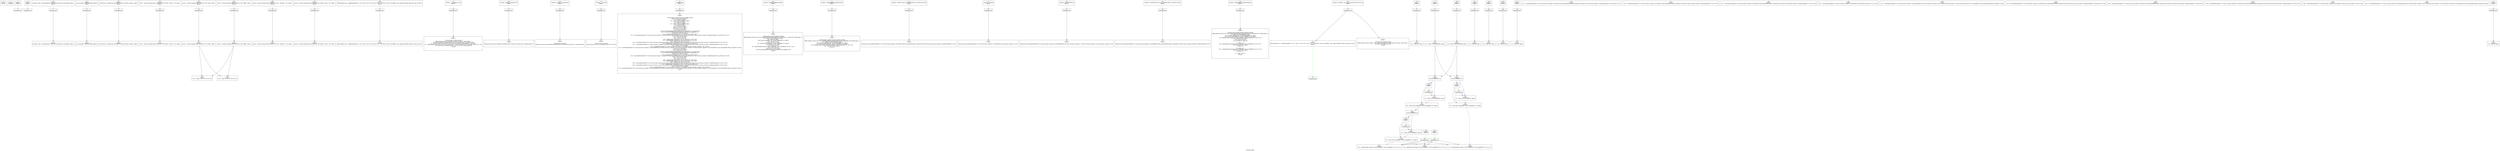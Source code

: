 digraph "constraint_graph" {
	label="constraint_graph";

	Node0x27a7760 [shape=record,label="{0\n\<Empty\>\ni8* null\n\n}"];
	Node0x27ba5c0 [shape=record,label="{1\n\<Empty\>\ni8* undef\n\n}"];
	Node0x27b4580 [shape=record,label="{2\n\<Empty\>\nOffset:0\n\n}"];
	Node0x27b4580 -> Node0x27a8040[color=green];
	Node0x27a8040 [shape=record,label="{3\nanonymous ptr\n}"];
	Node0x27b32a0 [shape=record,label="{4\n\<Empty\>\nOffset:0\n\n}"];
	Node0x27b32a0 -> Node0x27b3450[color=green];
	Node0x27b3450 [shape=record,label="{5\nanonymous ptr\n}"];
	Node0x27a6e90 [shape=record,label="{6\n\<Empty\>\n@_ZStL8__ioinit = internal global %\"class.std::ios_base::Init\" zeroinitializer, align 1\nOffset:0\n\n}"];
	Node0x27a6e90 -> Node0x27a57a0[color=green];
	Node0x27a57a0 [shape=record,label="{7\nanonymous ptr\n}"];
	Node0x27a57a0 -> Node0x27a6050;
	Node0x27a6050 [shape=record,label="{8\n\<Empty\>\n@_ZStL8__ioinit = internal global %\"class.std::ios_base::Init\" zeroinitializer, align 1\n\n}"];
	Node0x27bdee0 [shape=record,label="{9\n\<Empty\>\n@__dso_handle = external hidden global i8\nOffset:0\n\n}"];
	Node0x27bdee0 -> Node0x27be090[color=green];
	Node0x27be090 [shape=record,label="{10\nanonymous ptr\n}"];
	Node0x27be090 -> Node0x27be670;
	Node0x27be670 [shape=record,label="{11\n\<Empty\>\n@__dso_handle = external hidden global i8\n\n}"];
	Node0x27bfc60 [shape=record,label="{12\n\<Empty\>\n@_ZSt4cout = external dso_local global %\"class.std::basic_ostream\", align 8\nOffset:0\n\n}"];
	Node0x27bfc60 -> Node0x27bfe10[color=green];
	Node0x27bfe10 [shape=record,label="{13\nanonymous ptr\n}"];
	Node0x27bfe10 -> Node0x27c03f0;
	Node0x27c03f0 [shape=record,label="{14\n\<Empty\>\n@_ZSt4cout = external dso_local global %\"class.std::basic_ostream\", align 8\n\n}"];
	Node0x27c09d0 [shape=record,label="{15\n\<Empty\>\n@.str = private unnamed_addr constant [18 x i8] c\"Bulb 1: Status = \\00\", align 1\nOffset:0\n\n}"];
	Node0x27c09d0 -> Node0x27c0b80[color=green];
	Node0x27c0b80 [shape=record,label="{16\nanonymous ptr\n}"];
	Node0x27c0b80 -> Node0x27c1de0;
	Node0x27c1de0 [shape=record,label="{17\n\<Empty\>\n@.str = private unnamed_addr constant [18 x i8] c\"Bulb 1: Status = \\00\", align 1\n\n}"];
	Node0x27c23c0 [shape=record,label="{18\n\<Empty\>\n@.str.1 = private unnamed_addr constant [3 x i8] c\"on\\00\", align 1\nOffset:0\n\n}"];
	Node0x27c23c0 -> Node0x27c2570[color=green];
	Node0x27c2570 [shape=record,label="{19\nanonymous ptr\n}"];
	Node0x27c2570 -> Node0x27c2b50;
	Node0x27c2b50 [shape=record,label="{20\n\<Empty\>\n@.str.1 = private unnamed_addr constant [3 x i8] c\"on\\00\", align 1\n\n}"];
	Node0x27c2b50 -> Node0x27de7e0;
	Node0x27c2b50 -> Node0x27dd730;
	Node0x27c3130 [shape=record,label="{21\n\<Empty\>\n@.str.2 = private unnamed_addr constant [4 x i8] c\"off\\00\", align 1\nOffset:0\n\n}"];
	Node0x27c3130 -> Node0x27c32e0[color=green];
	Node0x27c32e0 [shape=record,label="{22\nanonymous ptr\n}"];
	Node0x27c32e0 -> Node0x27c38c0;
	Node0x27c38c0 [shape=record,label="{23\n\<Empty\>\n@.str.2 = private unnamed_addr constant [4 x i8] c\"off\\00\", align 1\n\n}"];
	Node0x27c38c0 -> Node0x27de7e0;
	Node0x27c38c0 -> Node0x27dd730;
	Node0x27c3ea0 [shape=record,label="{24\n\<Empty\>\n@.str.3 = private unnamed_addr constant [15 x i8] c\", Intensity = \\00\", align 1\nOffset:0\n\n}"];
	Node0x27c3ea0 -> Node0x27c4050[color=green];
	Node0x27c4050 [shape=record,label="{25\nanonymous ptr\n}"];
	Node0x27c4050 -> Node0x27c4630;
	Node0x27c4630 [shape=record,label="{26\n\<Empty\>\n@.str.3 = private unnamed_addr constant [15 x i8] c\", Intensity = \\00\", align 1\n\n}"];
	Node0x27c4c10 [shape=record,label="{27\n\<Empty\>\n@.str.4 = private unnamed_addr constant [18 x i8] c\"Bulb 2: Status = \\00\", align 1\nOffset:0\n\n}"];
	Node0x27c4c10 -> Node0x27c4dc0[color=green];
	Node0x27c4dc0 [shape=record,label="{28\nanonymous ptr\n}"];
	Node0x27c4dc0 -> Node0x27c53a0;
	Node0x27c53a0 [shape=record,label="{29\n\<Empty\>\n@.str.4 = private unnamed_addr constant [18 x i8] c\"Bulb 2: Status = \\00\", align 1\n\n}"];
	Node0x27c5980 [shape=record,label="{30\n\<Empty\>\n@llvm.global_ctors = appending global [1 x \{ i32, void ()*, i8* \}] [\{ i32, void ()*, i8* \} \{ i32 65535, void ()* @_GLOBAL__sub_I_zipper_directflow_bulb_struct.cpp, i8* null \}]\nOffset:0\n\n}"];
	Node0x27c5980 -> Node0x27c5b30[color=green];
	Node0x27c5b30 [shape=record,label="{31\nanonymous ptr\n}"];
	Node0x27c5b30 -> Node0x27c63b0;
	Node0x27c63b0 [shape=record,label="{32\n\<Empty\>\n@llvm.global_ctors = appending global [1 x \{ i32, void ()*, i8* \}] [\{ i32, void ()*, i8* \} \{ i32 65535, void ()* @_GLOBAL__sub_I_zipper_directflow_bulb_struct.cpp, i8* null \}]\n\n}"];
	Node0x27bd4f0 [shape=record,label="{33\n\<Empty\>__cxx_global_var_init\nOffset:0\n\n}"];
	Node0x27bd4f0 -> Node0x27bd6a0[color=green];
	Node0x27bd6a0 [shape=record,label="{34\nanonymous ptr\n}"];
	Node0x27bd6a0 -> Node0x27c8e80;
	Node0x27c8e80 [shape=record,label="{35\n\<Empty\>\n\n; Function Attrs: noinline uwtable\ndefine internal void @__cxx_global_var_init() #0 section \".text.startup\" \{\n  call void @_ZNSt8ios_base4InitC1Ev(%\"class.std::ios_base::Init\"* @_ZStL8__ioinit)\n  %1 = bitcast void (%\"class.std::ios_base::Init\"*)* @_ZNSt8ios_base4InitD1Ev to void (i8*)*\n  %2 = getelementptr inbounds %\"class.std::ios_base::Init\", %\"class.std::ios_base::Init\"* @_ZStL8__ioinit, i32 0, i32 0\n  %3 = call i32 @__cxa_atexit(void (i8*)* %1, i8* %2, i8* @__dso_handle) #3\n  ret void\n\}\n\n\n}"];
	Node0x27c9460 [shape=record,label="{36\n\<Empty\>_ZNSt8ios_base4InitC1Ev\nOffset:0\n\n}"];
	Node0x27c9460 -> Node0x27c9610[color=green];
	Node0x27c9610 [shape=record,label="{37\nanonymous ptr\n}"];
	Node0x27c9610 -> Node0x27c9bf0;
	Node0x27c9bf0 [shape=record,label="{38\n\<Empty\>\n\ndeclare dso_local void @_ZNSt8ios_base4InitC1Ev(%\"class.std::ios_base::Init\"*) unnamed_addr #1\n\n\n}"];
	Node0x27ca1d0 [shape=record,label="{39\n\<Empty\>_ZNSt8ios_base4InitD1Ev\nOffset:0\n\n}"];
	Node0x27ca1d0 -> Node0x27ca380[color=green];
	Node0x27ca380 [shape=record,label="{40\nanonymous ptr\n}"];
	Node0x27ca380 -> Node0x27ca960;
	Node0x27ca960 [shape=record,label="{41\n\<Empty\>\n\n; Function Attrs: nounwind\ndeclare dso_local void @_ZNSt8ios_base4InitD1Ev(%\"class.std::ios_base::Init\"*) unnamed_addr #2\n\n\n}"];
	Node0x27caf40 [shape=record,label="{42\n\<Empty\>__cxa_atexit\nOffset:0\n\n}"];
	Node0x27caf40 -> Node0x27cb0f0[color=green];
	Node0x27cb0f0 [shape=record,label="{43\nanonymous ptr\n}"];
	Node0x27cb0f0 -> Node0x27cb6d0;
	Node0x27cb6d0 [shape=record,label="{44\n\<Empty\>\n\n; Function Attrs: nounwind\ndeclare dso_local i32 @__cxa_atexit(void (i8*)*, i8*, i8*) #3\n\n\n}"];
	Node0x27cbcb0 [shape=record,label="{45\n\<Empty\>main\nOffset:0\n\n}"];
	Node0x27cbcb0 -> Node0x27cbe60[color=green];
	Node0x27cbe60 [shape=record,label="{46\nanonymous ptr\n}"];
	Node0x27cbe60 -> Node0x27cc440;
	Node0x27cc440 [shape=record,label="{47\n\<Empty\>\n\n; Function Attrs: noinline norecurse optnone uwtable\ndefine dso_local i32 @main() #4 \{\n  %1 = alloca i32, align 4\n  %2 = alloca %struct.LightBulb, align 4\n  %3 = alloca i8, align 1\n  %4 = alloca i32, align 4\n  %5 = alloca %struct.LightBulb, align 4\n  %6 = alloca i8, align 1\n  %7 = alloca i32, align 4\n  store i32 0, i32* %1, align 4\n  store i8 1, i8* %3, align 1\n  %8 = load i8, i8* %3, align 1\n  %9 = trunc i8 %8 to i1\n  call void @_ZN9LightBulb9setStatusEb(%struct.LightBulb* %2, i1 zeroext %9)\n  %10 = call i32 @_ZNK9LightBulb12getIntensityEv(%struct.LightBulb* %2)\n  store i32 %10, i32* %4, align 4\n  %11 = getelementptr inbounds [18 x i8], [18 x i8]* @.str, i64 0, i64 0\n  %12 = call dereferenceable(272) %\"class.std::basic_ostream\"* @_ZStlsISt11char_traitsIcEERSt13basic_ostreamIcT_ES5_PKc(%\"class.std::basic_ostream\"* dereferenceable(272) @_ZSt4cout, i8* %11)\n  %13 = load i8, i8* %3, align 1\n  %14 = trunc i8 %13 to i1\n  %15 = zext i1 %14 to i64\n  %16 = getelementptr inbounds [3 x i8], [3 x i8]* @.str.1, i64 0, i64 0\n  %17 = getelementptr inbounds [4 x i8], [4 x i8]* @.str.2, i64 0, i64 0\n  %18 = select i1 %14, i8* %16, i8* %17\n  %19 = call dereferenceable(272) %\"class.std::basic_ostream\"* @_ZStlsISt11char_traitsIcEERSt13basic_ostreamIcT_ES5_PKc(%\"class.std::basic_ostream\"* dereferenceable(272) %12, i8* %18)\n  %20 = getelementptr inbounds [15 x i8], [15 x i8]* @.str.3, i64 0, i64 0\n  %21 = call dereferenceable(272) %\"class.std::basic_ostream\"* @_ZStlsISt11char_traitsIcEERSt13basic_ostreamIcT_ES5_PKc(%\"class.std::basic_ostream\"* dereferenceable(272) %19, i8* %20)\n  %22 = load i32, i32* %4, align 4\n  %23 = call dereferenceable(272) %\"class.std::basic_ostream\"* @_ZNSolsEi(%\"class.std::basic_ostream\"* %21, i32 %22)\n  %24 = call dereferenceable(272) %\"class.std::basic_ostream\"* @_ZNSolsEPFRSoS_E(%\"class.std::basic_ostream\"* %23, %\"class.std::basic_ostream\"* (%\"class.std::basic_ostream\"*)* @_ZSt4endlIcSt11char_traitsIcEERSt13basic_ostreamIT_T0_ES6_)\n  store i8 0, i8* %6, align 1\n  %25 = load i8, i8* %6, align 1\n  %26 = trunc i8 %25 to i1\n  call void @_ZN9LightBulb9setStatusEb(%struct.LightBulb* %5, i1 zeroext %26)\n  %27 = call i32 @_ZNK9LightBulb12getIntensityEv(%struct.LightBulb* %5)\n  store i32 %27, i32* %7, align 4\n  %28 = getelementptr inbounds [18 x i8], [18 x i8]* @.str.4, i64 0, i64 0\n  %29 = call dereferenceable(272) %\"class.std::basic_ostream\"* @_ZStlsISt11char_traitsIcEERSt13basic_ostreamIcT_ES5_PKc(%\"class.std::basic_ostream\"* dereferenceable(272) @_ZSt4cout, i8* %28)\n  %30 = load i8, i8* %6, align 1\n  %31 = trunc i8 %30 to i1\n  %32 = zext i1 %31 to i64\n  %33 = getelementptr inbounds [4 x i8], [4 x i8]* @.str.2, i64 0, i64 0\n  %34 = getelementptr inbounds [3 x i8], [3 x i8]* @.str.1, i64 0, i64 0\n  %35 = select i1 %31, i8* %33, i8* %34\n  %36 = call dereferenceable(272) %\"class.std::basic_ostream\"* @_ZStlsISt11char_traitsIcEERSt13basic_ostreamIcT_ES5_PKc(%\"class.std::basic_ostream\"* dereferenceable(272) %29, i8* %35)\n  %37 = getelementptr inbounds [15 x i8], [15 x i8]* @.str.3, i64 0, i64 0\n  %38 = call dereferenceable(272) %\"class.std::basic_ostream\"* @_ZStlsISt11char_traitsIcEERSt13basic_ostreamIcT_ES5_PKc(%\"class.std::basic_ostream\"* dereferenceable(272) %36, i8* %37)\n  %39 = load i32, i32* %7, align 4\n  %40 = call dereferenceable(272) %\"class.std::basic_ostream\"* @_ZNSolsEi(%\"class.std::basic_ostream\"* %38, i32 %39)\n  %41 = call dereferenceable(272) %\"class.std::basic_ostream\"* @_ZNSolsEPFRSoS_E(%\"class.std::basic_ostream\"* %40, %\"class.std::basic_ostream\"* (%\"class.std::basic_ostream\"*)* @_ZSt4endlIcSt11char_traitsIcEERSt13basic_ostreamIT_T0_ES6_)\n  ret i32 0\n\}\n\n\n}"];
	Node0x27cca20 [shape=record,label="{48\n\<Empty\>_ZN9LightBulb9setStatusEb\nOffset:0\n\n}"];
	Node0x27cca20 -> Node0x27ccbd0[color=green];
	Node0x27ccbd0 [shape=record,label="{49\nanonymous ptr\n}"];
	Node0x27ccbd0 -> Node0x27cd1b0;
	Node0x27cd1b0 [shape=record,label="{50\n\<Empty\>\n\n; Function Attrs: noinline optnone uwtable\ndefine linkonce_odr dso_local void @_ZN9LightBulb9setStatusEb(%struct.LightBulb*, i1 zeroext) #5 comdat align 2 \{\n  %3 = alloca %struct.LightBulb*, align 8\n  %4 = alloca i8, align 1\n  store %struct.LightBulb* %0, %struct.LightBulb** %3, align 8\n  %5 = zext i1 %1 to i8\n  store i8 %5, i8* %4, align 1\n  %6 = load %struct.LightBulb*, %struct.LightBulb** %3, align 8\n  %7 = load i8, i8* %4, align 1\n  %8 = trunc i8 %7 to i1\n  %9 = getelementptr inbounds %struct.LightBulb, %struct.LightBulb* %6, i32 0, i32 0\n  %10 = zext i1 %8 to i8\n  store i8 %10, i8* %9, align 4\n  call void @_ZN9LightBulb15adjustIntensityEv(%struct.LightBulb* %6)\n  ret void\n\}\n\n\n}"];
	Node0x27cd790 [shape=record,label="{51\n\<Empty\>_ZNK9LightBulb12getIntensityEv\nOffset:0\n\n}"];
	Node0x27cd790 -> Node0x27cd940[color=green];
	Node0x27cd940 [shape=record,label="{52\nanonymous ptr\n}"];
	Node0x27cd940 -> Node0x27cdf20;
	Node0x27cdf20 [shape=record,label="{53\n\<Empty\>\n\n; Function Attrs: noinline nounwind optnone uwtable\ndefine linkonce_odr dso_local i32 @_ZNK9LightBulb12getIntensityEv(%struct.LightBulb*) #6 comdat align 2 \{\n  %2 = alloca %struct.LightBulb*, align 8\n  store %struct.LightBulb* %0, %struct.LightBulb** %2, align 8\n  %3 = load %struct.LightBulb*, %struct.LightBulb** %2, align 8\n  %4 = getelementptr inbounds %struct.LightBulb, %struct.LightBulb* %3, i32 0, i32 1\n  %5 = load i32, i32* %4, align 4\n  ret i32 %5\n\}\n\n\n}"];
	Node0x27ce500 [shape=record,label="{54\n\<Empty\>_ZStlsISt11char_traitsIcEERSt13basic_ostreamIcT_ES5_PKc\nOffset:0\n\n}"];
	Node0x27ce500 -> Node0x27ce6b0[color=green];
	Node0x27ce6b0 [shape=record,label="{55\nanonymous ptr\n}"];
	Node0x27ce6b0 -> Node0x27cef30;
	Node0x27cef30 [shape=record,label="{56\n\<Empty\>\n\ndeclare dso_local dereferenceable(272) %\"class.std::basic_ostream\"* @_ZStlsISt11char_traitsIcEERSt13basic_ostreamIcT_ES5_PKc(%\"class.std::basic_ostream\"* dereferenceable(272), i8*) #1\n\n\n}"];
	Node0x27cf510 [shape=record,label="{57\n\<Empty\>_ZNSolsEi\nOffset:0\n\n}"];
	Node0x27cf510 -> Node0x27cf6c0[color=green];
	Node0x27cf6c0 [shape=record,label="{58\nanonymous ptr\n}"];
	Node0x27cf6c0 -> Node0x27cff40;
	Node0x27cff40 [shape=record,label="{59\n\<Empty\>\n\ndeclare dso_local dereferenceable(272) %\"class.std::basic_ostream\"* @_ZNSolsEi(%\"class.std::basic_ostream\"*, i32) #1\n\n\n}"];
	Node0x27d0520 [shape=record,label="{60\n\<Empty\>_ZNSolsEPFRSoS_E\nOffset:0\n\n}"];
	Node0x27d0520 -> Node0x27d06d0[color=green];
	Node0x27d06d0 [shape=record,label="{61\nanonymous ptr\n}"];
	Node0x27d06d0 -> Node0x27d0f50;
	Node0x27d0f50 [shape=record,label="{62\n\<Empty\>\n\ndeclare dso_local dereferenceable(272) %\"class.std::basic_ostream\"* @_ZNSolsEPFRSoS_E(%\"class.std::basic_ostream\"*, %\"class.std::basic_ostream\"* (%\"class.std::basic_ostream\"*)*) #1\n\n\n}"];
	Node0x27d1530 [shape=record,label="{63\n\<Empty\>_ZSt4endlIcSt11char_traitsIcEERSt13basic_ostreamIT_T0_ES6_\nOffset:0\n\n}"];
	Node0x27d1530 -> Node0x27d16e0[color=green];
	Node0x27d16e0 [shape=record,label="{64\nanonymous ptr\n}"];
	Node0x27d16e0 -> Node0x27b2500;
	Node0x27b2500 [shape=record,label="{65\n\<Empty\>\n\ndeclare dso_local dereferenceable(272) %\"class.std::basic_ostream\"* @_ZSt4endlIcSt11char_traitsIcEERSt13basic_ostreamIT_T0_ES6_(%\"class.std::basic_ostream\"* dereferenceable(272)) #1\n\n\n}"];
	Node0x27d0cb0 [shape=record,label="{66\n\<Empty\>_ZN9LightBulb15adjustIntensityEv\nOffset:0\n\n}"];
	Node0x27d0cb0 -> Node0x27b3ac0[color=green];
	Node0x27b3ac0 [shape=record,label="{67\nanonymous ptr\n}"];
	Node0x27b3ac0 -> Node0x27c6bd0;
	Node0x27c6bd0 [shape=record,label="{68\n\<Empty\>\n\n; Function Attrs: noinline nounwind optnone uwtable\ndefine linkonce_odr dso_local void @_ZN9LightBulb15adjustIntensityEv(%struct.LightBulb*) #6 comdat align 2 \{\n  %2 = alloca %struct.LightBulb*, align 8\n  store %struct.LightBulb* %0, %struct.LightBulb** %2, align 8\n  %3 = load %struct.LightBulb*, %struct.LightBulb** %2, align 8\n  %4 = getelementptr inbounds %struct.LightBulb, %struct.LightBulb* %3, i32 0, i32 0\n  %5 = load i8, i8* %4, align 4\n  %6 = trunc i8 %5 to i1\n  br i1 %6, label %7, label %9\n\n7:                                                ; preds = %1\n  %8 = getelementptr inbounds %struct.LightBulb, %struct.LightBulb* %3, i32 0, i32 1\n  store i32 100, i32* %8, align 4\n  br label %11\n\n9:                                                ; preds = %1\n  %10 = getelementptr inbounds %struct.LightBulb, %struct.LightBulb* %3, i32 0, i32 1\n  store i32 0, i32* %10, align 4\n  br label %11\n\n11:                                               ; preds = %9, %7\n  ret void\n\}\n\n\n}"];
	Node0x27b3c80 [shape=record,label="{69\n\<Empty\>_GLOBAL__sub_I_zipper_directflow_bulb_struct.cpp\nOffset:0\n\n}"];
	Node0x27b3c80 -> Node0x27c1570[color=green];
	Node0x27c1570 [shape=record,label="{70\nanonymous ptr\n}"];
	Node0x27c1570 -> Node0x27c8640;
	Node0x27c1570 -> Node0x27c6d90;
	Node0x27c6d90 [shape=record,label="{71\n\<Empty\>\n\n; Function Attrs: noinline uwtable\ndefine internal void @_GLOBAL__sub_I_zipper_directflow_bulb_struct.cpp() #0 section \".text.startup\" \{\n  call void @__cxx_global_var_init()\n  ret void\n\}\n\n\n}"];
	Node0x27c8640 [shape=record,label="{72\n\<Empty\>\n@llvm.global_ctors = appending global [1 x \{ i32, void ()*, i8* \}] [\{ i32, void ()*, i8* \} \{ i32 65535, void ()* @_GLOBAL__sub_I_zipper_directflow_bulb_struct.cpp, i8* null \}]\nOffset:8\n\n}"];
	Node0x27c8640 -> Node0x27c87f0[color=green];
	Node0x27c87f0 [shape=record,label="{73\nanonymous ptr\n}"];
	Node0x27d6b00 [shape=record,label="{74\n\<Empty\>\nOffset:0\n\n}"];
	Node0x27d6b00 -> Node0x27d6cb0[color=green];
	Node0x27d6cb0 [shape=record,label="{75\nanonymous ptr\n}"];
	Node0x27d6cb0 -> Node0x27d7290;
	Node0x27d7290 [shape=record,label="{76\n\<Empty\>\n  %1 = alloca i32, align 4\n\n}"];
	Node0x27d7870 [shape=record,label="{77\n\<Empty\>\nOffset:0\n\n}"];
	Node0x27d7870 -> Node0x27d7a20[color=green];
	Node0x27d7a20 [shape=record,label="{78\nanonymous ptr\n}"];
	Node0x27d7a20 -> Node0x27d8000;
	Node0x27d8000 [shape=record,label="{79\n\<Empty\>\n  %2 = alloca %struct.LightBulb, align 4\n\n}"];
	Node0x27d8000 -> Node0x27df5c0;
	Node0x27d8000 -> Node0x27e26c0;
	Node0x27d85e0 [shape=record,label="{80\n\<Empty\>\nOffset:0\n\n}"];
	Node0x27d85e0 -> Node0x27d8790[color=green];
	Node0x27d8790 [shape=record,label="{81\nanonymous ptr\n}"];
	Node0x27d8790 -> Node0x27d8d70;
	Node0x27d8d70 [shape=record,label="{82\n\<Empty\>\n  %3 = alloca i8, align 1\n\n}"];
	Node0x27d9350 [shape=record,label="{83\n\<Empty\>\nOffset:0\n\n}"];
	Node0x27d9350 -> Node0x27d9500[color=green];
	Node0x27d9500 [shape=record,label="{84\nanonymous ptr\n}"];
	Node0x27d9500 -> Node0x27d9d80;
	Node0x27d9d80 [shape=record,label="{85\n\<Empty\>\n  %4 = alloca i32, align 4\n\n}"];
	Node0x27da360 [shape=record,label="{86\n\<Empty\>\nOffset:0\n\n}"];
	Node0x27da360 -> Node0x27da510[color=green];
	Node0x27da510 [shape=record,label="{87\nanonymous ptr\n}"];
	Node0x27da510 -> Node0x27dad90;
	Node0x27dad90 [shape=record,label="{88\n\<Empty\>\n  %5 = alloca %struct.LightBulb, align 4\n\n}"];
	Node0x27dad90 -> Node0x27df5c0;
	Node0x27dad90 -> Node0x27e26c0;
	Node0x27db370 [shape=record,label="{89\n\<Empty\>\nOffset:0\n\n}"];
	Node0x27db370 -> Node0x27db520[color=green];
	Node0x27db520 [shape=record,label="{90\nanonymous ptr\n}"];
	Node0x27db520 -> Node0x27dbf80;
	Node0x27dbf80 [shape=record,label="{91\n\<Empty\>\n  %6 = alloca i8, align 1\n\n}"];
	Node0x27dc560 [shape=record,label="{92\n\<Empty\>\nOffset:0\n\n}"];
	Node0x27dc560 -> Node0x27dc710[color=green];
	Node0x27dc710 [shape=record,label="{93\nanonymous ptr\n}"];
	Node0x27dc710 -> Node0x27dcf90;
	Node0x27dcf90 [shape=record,label="{94\n\<Empty\>\n  %7 = alloca i32, align 4\n\n}"];
	Node0x27dd570 [shape=record,label="{95\n\<Empty\>\n  %12 = call dereferenceable(272) %\"class.std::basic_ostream\"* @_ZStlsISt11char_traitsIcEERSt13basic_ostreamIcT_ES5_PKc(%\"class.std::basic_ostream\"* dereferenceable(272) @_ZSt4cout, i8* %11)\n\n}"];
	Node0x27dd730 [shape=record,label="{96\n\<Empty\>\n  %18 = select i1 %14, i8* %16, i8* %17\n\n}"];
	Node0x27ddf20 [shape=record,label="{97\n\<Empty\>\n  %19 = call dereferenceable(272) %\"class.std::basic_ostream\"* @_ZStlsISt11char_traitsIcEERSt13basic_ostreamIcT_ES5_PKc(%\"class.std::basic_ostream\"* dereferenceable(272) %12, i8* %18)\n\n}"];
	Node0x27de0e0 [shape=record,label="{98\n\<Empty\>\n  %21 = call dereferenceable(272) %\"class.std::basic_ostream\"* @_ZStlsISt11char_traitsIcEERSt13basic_ostreamIcT_ES5_PKc(%\"class.std::basic_ostream\"* dereferenceable(272) %19, i8* %20)\n\n}"];
	Node0x27de2a0 [shape=record,label="{99\n\<Empty\>\n  %23 = call dereferenceable(272) %\"class.std::basic_ostream\"* @_ZNSolsEi(%\"class.std::basic_ostream\"* %21, i32 %22)\n\n}"];
	Node0x27de460 [shape=record,label="{100\n\<Empty\>\n  %24 = call dereferenceable(272) %\"class.std::basic_ostream\"* @_ZNSolsEPFRSoS_E(%\"class.std::basic_ostream\"* %23, %\"class.std::basic_ostream\"* (%\"class.std::basic_ostream\"*)* @_ZSt4endlIcSt11char_traitsIcEERSt13basic_ostreamIT_T0_ES6_)\n\n}"];
	Node0x27de620 [shape=record,label="{101\n\<Empty\>\n  %29 = call dereferenceable(272) %\"class.std::basic_ostream\"* @_ZStlsISt11char_traitsIcEERSt13basic_ostreamIcT_ES5_PKc(%\"class.std::basic_ostream\"* dereferenceable(272) @_ZSt4cout, i8* %28)\n\n}"];
	Node0x27de7e0 [shape=record,label="{102\n\<Empty\>\n  %35 = select i1 %31, i8* %33, i8* %34\n\n}"];
	Node0x27debb0 [shape=record,label="{103\n\<Empty\>\n  %36 = call dereferenceable(272) %\"class.std::basic_ostream\"* @_ZStlsISt11char_traitsIcEERSt13basic_ostreamIcT_ES5_PKc(%\"class.std::basic_ostream\"* dereferenceable(272) %29, i8* %35)\n\n}"];
	Node0x27ded70 [shape=record,label="{104\n\<Empty\>\n  %38 = call dereferenceable(272) %\"class.std::basic_ostream\"* @_ZStlsISt11char_traitsIcEERSt13basic_ostreamIcT_ES5_PKc(%\"class.std::basic_ostream\"* dereferenceable(272) %36, i8* %37)\n\n}"];
	Node0x27def30 [shape=record,label="{105\n\<Empty\>\n  %40 = call dereferenceable(272) %\"class.std::basic_ostream\"* @_ZNSolsEi(%\"class.std::basic_ostream\"* %38, i32 %39)\n\n}"];
	Node0x27df0f0 [shape=record,label="{106\n\<Empty\>\n  %41 = call dereferenceable(272) %\"class.std::basic_ostream\"* @_ZNSolsEPFRSoS_E(%\"class.std::basic_ostream\"* %40, %\"class.std::basic_ostream\"* (%\"class.std::basic_ostream\"*)* @_ZSt4endlIcSt11char_traitsIcEERSt13basic_ostreamIT_T0_ES6_)\n\n}"];
	Node0x27df5c0 [shape=record,label="{107\n\<Empty\>\n%struct.LightBulb* %0\n\n}"];
	Node0x27df5c0 -> Node0x27df780;
	Node0x27df5c0 -> Node0x27e01b0[color=blue];
	Node0x27df780 [shape=record,label="{108\n\<Empty\>\nOffset:0\n\n}"];
	Node0x27df780 -> Node0x27df930[color=green];
	Node0x27df780 -> Node0x27e1bc0;
	Node0x27df930 [shape=record,label="{109\nanonymous ptr\n}"];
	Node0x27df930 -> Node0x27e01b0;
	Node0x27e01b0 [shape=record,label="{110\n\<Empty\>\n  %3 = alloca %struct.LightBulb*, align 8\n\n}"];
	Node0x27e01b0 -> Node0x27e1bc0[color=red];
	Node0x27e0790 [shape=record,label="{111\n\<Empty\>\nOffset:0\n\n}"];
	Node0x27e0790 -> Node0x27e0940[color=green];
	Node0x27e0940 [shape=record,label="{112\nanonymous ptr\n}"];
	Node0x27e0940 -> Node0x27e11c0;
	Node0x27e11c0 [shape=record,label="{113\n\<Empty\>\n  %4 = alloca i8, align 1\n\n}"];
	Node0x27e1bc0 [shape=record,label="{114\n\<Empty\>\n  %6 = load %struct.LightBulb*, %struct.LightBulb** %3, align 8\n\n}"];
	Node0x27e1bc0 -> Node0x27e5650;
	Node0x27e26c0 [shape=record,label="{115\n\<Empty\>\n%struct.LightBulb* %0\n\n}"];
	Node0x27e26c0 -> Node0x27e2880;
	Node0x27e26c0 -> Node0x27e32b0[color=blue];
	Node0x27e2880 [shape=record,label="{116\n\<Empty\>\nOffset:0\n\n}"];
	Node0x27e2880 -> Node0x27e2a30[color=green];
	Node0x27e2880 -> Node0x27e3cb0;
	Node0x27e2a30 [shape=record,label="{117\nanonymous ptr\n}"];
	Node0x27e2a30 -> Node0x27e32b0;
	Node0x27e32b0 [shape=record,label="{118\n\<Empty\>\n  %2 = alloca %struct.LightBulb*, align 8\n\n}"];
	Node0x27e32b0 -> Node0x27e3cb0[color=red];
	Node0x27e3cb0 [shape=record,label="{119\n\<Empty\>\n  %3 = load %struct.LightBulb*, %struct.LightBulb** %2, align 8\n\n}"];
	Node0x27e3cb0 -> Node0x27e4290[color=purple];
	Node0x27e4290 [shape=record,label="{120\n\<Empty\>\n  %4 = getelementptr inbounds %struct.LightBulb, %struct.LightBulb* %3, i32 0, i32 1\n\n}"];
	Node0x27e5650 [shape=record,label="{121\n\<Empty\>\n%struct.LightBulb* %0\n\n}"];
	Node0x27e5650 -> Node0x27e5810;
	Node0x27e5650 -> Node0x27e6240[color=blue];
	Node0x27e5810 [shape=record,label="{122\n\<Empty\>\nOffset:0\n\n}"];
	Node0x27e5810 -> Node0x27e59c0[color=green];
	Node0x27e5810 -> Node0x27e6c40;
	Node0x27e59c0 [shape=record,label="{123\nanonymous ptr\n}"];
	Node0x27e59c0 -> Node0x27e6240;
	Node0x27e6240 [shape=record,label="{124\n\<Empty\>\n  %2 = alloca %struct.LightBulb*, align 8\n\n}"];
	Node0x27e6240 -> Node0x27e6c40[color=red];
	Node0x27e6c40 [shape=record,label="{125\n\<Empty\>\n  %3 = load %struct.LightBulb*, %struct.LightBulb** %2, align 8\n\n}"];
	Node0x27e6c40 -> Node0x27e7250[color=purple];
	Node0x27e6c40 -> Node0x27e7860[color=purple];
	Node0x27e7250 [shape=record,label="{126\n\<Empty\>\n  %8 = getelementptr inbounds %struct.LightBulb, %struct.LightBulb* %3, i32 0, i32 1\n\n}"];
	Node0x27e7860 [shape=record,label="{127\n\<Empty\>\n  %10 = getelementptr inbounds %struct.LightBulb, %struct.LightBulb* %3, i32 0, i32 1\n\n}"];
	Node0x27fc410 [shape=record,label="{128\n\<Empty\>\nOffset:4\n\n}"];
	Node0x27fc410 -> Node0x27d9ae0[color=green];
	Node0x27d9ae0 [shape=record,label="{129\nanonymous ptr\n}"];
	Node0x27d9ae0 -> Node0x27e4290;
	Node0x27d9ae0 -> Node0x27e7250;
	Node0x27d9ae0 -> Node0x27e7860;
	Node0x27e0f20 [shape=record,label="{130\n\<Empty\>\nOffset:4\n\n}"];
	Node0x27e0f20 -> Node0x27e3010[color=green];
	Node0x27e3010 [shape=record,label="{131\nanonymous ptr\n}"];
	Node0x27e3010 -> Node0x27e4290;
	Node0x27e3010 -> Node0x27e7250;
	Node0x27e3010 -> Node0x27e7860;
}
